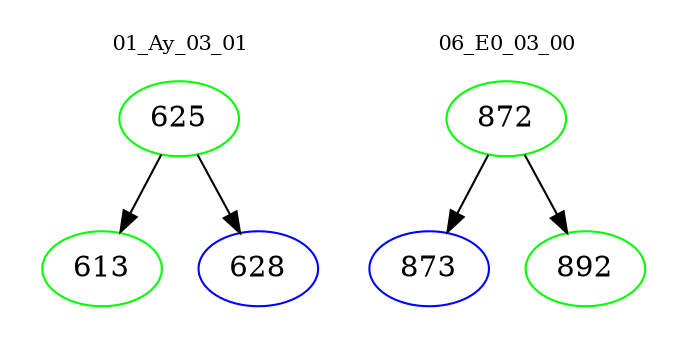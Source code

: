 digraph{
subgraph cluster_0 {
color = white
label = "01_Ay_03_01";
fontsize=10;
T0_625 [label="625", color="green"]
T0_625 -> T0_613 [color="black"]
T0_613 [label="613", color="green"]
T0_625 -> T0_628 [color="black"]
T0_628 [label="628", color="blue"]
}
subgraph cluster_1 {
color = white
label = "06_E0_03_00";
fontsize=10;
T1_872 [label="872", color="green"]
T1_872 -> T1_873 [color="black"]
T1_873 [label="873", color="blue"]
T1_872 -> T1_892 [color="black"]
T1_892 [label="892", color="green"]
}
}
